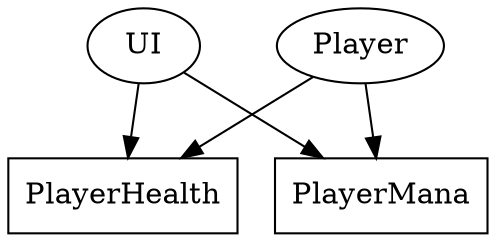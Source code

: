 digraph G {
    
    UI;
    Player;

    node [shape=Rect]
    PlayerHealth;
    PlayerMana;

    UI -> PlayerHealth;
    UI -> PlayerMana;
    Player -> PlayerHealth;
    Player -> PlayerMana;
}
